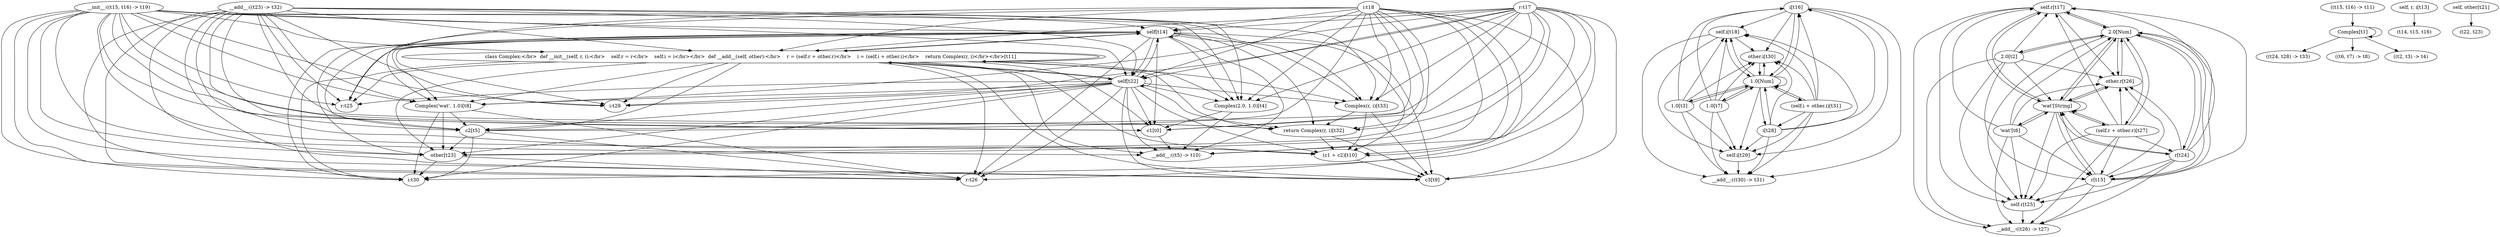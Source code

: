 digraph g {
  "self[t14]" -> "self[t14]";
  "class Complex:</br>  def __init__(self, r, i):</br>    self.r = r</br>    self.i = i</br></br>  def __add__(self, other):</br>    r = (self.r + other.r)</br>    i = (self.i + other.i)</br>    return Complex(r, i)</br></br>[t11]" -> "class Complex:</br>  def __init__(self, r, i):</br>    self.r = r</br>    self.i = i</br></br>  def __add__(self, other):</br>    r = (self.r + other.r)</br>    i = (self.i + other.i)</br>    return Complex(r, i)</br></br>[t11]";
  "i[t16]" -> "self.i[t18]";
  "(c1 + c2)[t10]" -> "c3[t9]";
  "Complex(2.0, 1.0)[t4]" -> "c1[t0]";
  "class Complex:</br>  def __init__(self, r, i):</br>    self.r = r</br>    self.i = i</br></br>  def __add__(self, other):</br>    r = (self.r + other.r)</br>    i = (self.i + other.i)</br>    return Complex(r, i)</br></br>[t11]" -> "self[t14]";
  "self[t14]" -> "Complex('wat', 1.0)[t8]";
  "Complex(r, i)[t33]" -> "return Complex(r, i)[t32]";
  "self.r[t17]" -> "self.r[t25]";
  "'wat'[t6]" -> "r[t15]";
  "self[t14]" -> "Complex(2.0, 1.0)[t4]";
  "self[t14]" -> "c2[t5]";
  "i[t28]" -> "i[t16]";
  "Complex('wat', 1.0)[t8]" -> "c2[t5]";
  "class Complex:</br>  def __init__(self, r, i):</br>    self.r = r</br>    self.i = i</br></br>  def __add__(self, other):</br>    r = (self.r + other.r)</br>    i = (self.i + other.i)</br>    return Complex(r, i)</br></br>[t11]" -> "c2[t5]";
  "class Complex:</br>  def __init__(self, r, i):</br>    self.r = r</br>    self.i = i</br></br>  def __add__(self, other):</br>    r = (self.r + other.r)</br>    i = (self.i + other.i)</br>    return Complex(r, i)</br></br>[t11]" -> "Complex(2.0, 1.0)[t4]";
  "__init__:((t15, t16) -> t19)" -> "Complex('wat', 1.0)[t8]";
  "1.0[t3]" -> "self.i[t18]";
  "self[t22]" -> "Complex(2.0, 1.0)[t4]";
  "class Complex:</br>  def __init__(self, r, i):</br>    self.r = r</br>    self.i = i</br></br>  def __add__(self, other):</br>    r = (self.r + other.r)</br>    i = (self.i + other.i)</br>    return Complex(r, i)</br></br>[t11]" -> "Complex('wat', 1.0)[t8]";
  "(self.r + other.r)[t27]" -> "r[t15]";
  "1.0[t7]" -> "self.i[t18]";
  "__init__:((t15, t16) -> t19)" -> "self[t14]";
  "1.0[t7]" -> "i[t16]";
  "__init__:((t15, t16) -> t19)" -> "c1[t0]";
  "1.0[t7]" -> "other.i[t30]";
  "1.0[t7]" -> "self.i[t29]";
  "2.0[t2]" -> "self.r[t25]";
  "__init__:((t15, t16) -> t19)" -> "Complex(2.0, 1.0)[t4]";
  "__init__:((t15, t16) -> t19)" -> "c2[t5]";
  "r[t15]" -> "self.r[t17]";
  "self[t14]" -> "class Complex:</br>  def __init__(self, r, i):</br>    self.r = r</br>    self.i = i</br></br>  def __add__(self, other):</br>    r = (self.r + other.r)</br>    i = (self.i + other.i)</br>    return Complex(r, i)</br></br>[t11]";
  "r[t24]" -> "self.r[t25]";
  "Complex(r, i)[t33]" -> "c3[t9]";
  "r[t15]" -> "2.0[Num]";
  "class Complex:</br>  def __init__(self, r, i):</br>    self.r = r</br>    self.i = i</br></br>  def __add__(self, other):</br>    r = (self.r + other.r)</br>    i = (self.i + other.i)</br>    return Complex(r, i)</br></br>[t11]" -> "Complex(r, i)[t33]";
  "class Complex:</br>  def __init__(self, r, i):</br>    self.r = r</br>    self.i = i</br></br>  def __add__(self, other):</br>    r = (self.r + other.r)</br>    i = (self.i + other.i)</br>    return Complex(r, i)</br></br>[t11]" -> "return Complex(r, i)[t32]";
  "self[t14]" -> "return Complex(r, i)[t32]";
  "self[t14]" -> "Complex(r, i)[t33]";
  "self[t22]" -> "return Complex(r, i)[t32]";
  "r[t24]" -> "self.r[t17]";
  "__init__:((t15, t16) -> t19)" -> "return Complex(r, i)[t32]";
  "'wat'[String]" -> "self.r[t17]";
  "(self.r + other.r)[t27]" -> "self.r[t17]";
  "1.0[t3]" -> "i[t16]";
  "(self.r + other.r)[t27]" -> "self.r[t25]";
  "class Complex:</br>  def __init__(self, r, i):</br>    self.r = r</br>    self.i = i</br></br>  def __add__(self, other):</br>    r = (self.r + other.r)</br>    i = (self.i + other.i)</br>    return Complex(r, i)</br></br>[t11]" -> "c1[t0]";
  "2.0[t2]" -> "__add__:((t26) -> t27)";
  "class Complex:</br>  def __init__(self, r, i):</br>    self.r = r</br>    self.i = i</br></br>  def __add__(self, other):</br>    r = (self.r + other.r)</br>    i = (self.i + other.i)</br>    return Complex(r, i)</br></br>[t11]" -> "r:t25";
  "r[t15]" -> "__add__:((t26) -> t27)";
  "'wat'[String]" -> "'wat'[String]";
  "2.0[Num]" -> "self.r[t17]";
  "(self.i + other.i)[t31]" -> "self.i[t18]";
  "__add__:((t23) -> t32)" -> "(c1 + c2)[t10]";
  "__init__:((t15, t16) -> t19)" -> "(c1 + c2)[t10]";
  "1.0[Num]" -> "i[t16]";
  "__init__:((t15, t16) -> t19)" -> "self[t22]";
  "i[t28]" -> "self.i[t18]";
  "self.r[t17]" -> "__add__:((t26) -> t27)";
  "r[t24]" -> "other.r[t26]";
  "(self.i + other.i)[t31]" -> "i[t16]";
  "(self.r + other.r)[t27]" -> "__add__:((t26) -> t27)";
  "r[t24]" -> "__add__:((t26) -> t27)";
  "self.r[t25]" -> "__add__:((t26) -> t27)";
  "(self.r + other.r)[t27]" -> "r[t24]";
  "__add__:((t23) -> t32)" -> "c3[t9]";
  "__init__:((t15, t16) -> t19)" -> "c3[t9]";
  "c2[t5]" -> "r:t26";
  "__add__:((t23) -> t32)" -> "self[t14]";
  "self[t14]" -> "r:t26";
  "Complex[t1]" -> "((t24, t28) -> t33)";
  "c2[t5]" -> "other[t23]";
  "r[t24]" -> "'wat'[String]";
  "__init__:((t15, t16) -> t19)" -> "class Complex:</br>  def __init__(self, r, i):</br>    self.r = r</br>    self.i = i</br></br>  def __add__(self, other):</br>    r = (self.r + other.r)</br>    i = (self.i + other.i)</br>    return Complex(r, i)</br></br>[t11]";
  "(self.r + other.r)[t27]" -> "2.0[Num]";
  "2.0[t2]" -> "self.r[t17]";
  "(self.r + other.r)[t27]" -> "'wat'[String]";
  "other.r[t26]" -> "2.0[Num]";
  "i[t28]" -> "other.i[t30]";
  "self[t22]" -> "Complex(r, i)[t33]";
  "'wat'[String]" -> "other.r[t26]";
  "2.0[Num]" -> "self.r[t25]";
  "self[t14]" -> "(c1 + c2)[t10]";
  "r[t15]" -> "other.r[t26]";
  "self[t22]" -> "other[t23]";
  "(self.i + other.i)[t31]" -> "other.i[t30]";
  "r[t24]" -> "2.0[Num]";
  "r[t15]" -> "self.r[t25]";
  "(self.r + other.r)[t27]" -> "other.r[t26]";
  "self[t22]" -> "(c1 + c2)[t10]";
  "1.0[Num]" -> "(self.i + other.i)[t31]";
  "'wat'[t6]" -> "self.r[t17]";
  "1.0[Num]" -> "other.i[t30]";
  "i:t18" -> "r:t25";
  "self[t14]" -> "self[t22]";
  "__add__:((t23) -> t32)" -> "return Complex(r, i)[t32]";
  "i:t18" -> "r:t26";
  "r:t17" -> "i:t30";
  "r:t17" -> "i:t29";
  "self[t22]" -> "c1[t0]";
  "i[t28]" -> "1.0[Num]";
  "self[t22]" -> "self[t22]";
  "class Complex:</br>  def __init__(self, r, i):</br>    self.r = r</br>    self.i = i</br></br>  def __add__(self, other):</br>    r = (self.r + other.r)</br>    i = (self.i + other.i)</br>    return Complex(r, i)</br></br>[t11]" -> "(c1 + c2)[t10]";
  "1.0[t3]" -> "1.0[Num]";
  "'wat'[String]" -> "'wat'[t6]";
  "__add__:((t23) -> t32)" -> "self[t22]";
  "__add__:((t23) -> t32)" -> "other[t23]";
  "__init__:((t15, t16) -> t19)" -> "r:t26";
  "'wat'[t6]" -> "other.r[t26]";
  "'wat'[String]" -> "r[t15]";
  "class Complex:</br>  def __init__(self, r, i):</br>    self.r = r</br>    self.i = i</br></br>  def __add__(self, other):</br>    r = (self.r + other.r)</br>    i = (self.i + other.i)</br>    return Complex(r, i)</br></br>[t11]" -> "self[t22]";
  "__add__:((t23) -> t32)" -> "c1[t0]";
  "Complex[t1]" -> "((t6, t7) -> t8)";
  "i[t28]" -> "self.i[t29]";
  "__add__:((t23) -> t32)" -> "Complex(2.0, 1.0)[t4]";
  "__add__:((t23) -> t32)" -> "c2[t5]";
  "r[t24]" -> "r[t15]";
  "r:t17" -> "self[t22]";
  "__add__:((t23) -> t32)" -> "Complex('wat', 1.0)[t8]";
  "'wat'[t6]" -> "self.r[t25]";
  "'wat'[String]" -> "self.r[t25]";
  "'wat'[String]" -> "r[t24]";
  "'wat'[String]" -> "(self.r + other.r)[t27]";
  "other.r[t26]" -> "'wat'[String]";
  "self.r[t17]" -> "2.0[Num]";
  "self.r[t17]" -> "'wat'[String]";
  "return Complex(r, i)[t32]" -> "c3[t9]";
  "self[t22]" -> "self[t14]";
  "self[t14]" -> "c3[t9]";
  "__add__:((t23) -> t32)" -> "class Complex:</br>  def __init__(self, r, i):</br>    self.r = r</br>    self.i = i</br></br>  def __add__(self, other):</br>    r = (self.r + other.r)</br>    i = (self.i + other.i)</br>    return Complex(r, i)</br></br>[t11]";
  "class Complex:</br>  def __init__(self, r, i):</br>    self.r = r</br>    self.i = i</br></br>  def __add__(self, other):</br>    r = (self.r + other.r)</br>    i = (self.i + other.i)</br>    return Complex(r, i)</br></br>[t11]" -> "r:t26";
  "2.0[t2]" -> "2.0[Num]";
  "__init__:((t15, t16) -> t19)" -> "__add__:((t5) -> t10)";
  "2.0[Num]" -> "r[t15]";
  "__init__:((t15, t16) -> t19)" -> "other[t23]";
  "2.0[t2]" -> "other.r[t26]";
  "self[t22]" -> "__add__:((t5) -> t10)";
  "class Complex:</br>  def __init__(self, r, i):</br>    self.r = r</br>    self.i = i</br></br>  def __add__(self, other):</br>    r = (self.r + other.r)</br>    i = (self.i + other.i)</br>    return Complex(r, i)</br></br>[t11]" -> "__add__:((t5) -> t10)";
  "return Complex(r, i)[t32]" -> "(c1 + c2)[t10]";
  "self[t14]" -> "other[t23]";
  "self[t14]" -> "__add__:((t5) -> t10)";
  "c1[t0]" -> "__add__:((t5) -> t10)";
  "Complex(2.0, 1.0)[t4]" -> "__add__:((t5) -> t10)";
  "(self.i + other.i)[t31]" -> "i[t28]";
  "i:t18" -> "__add__:((t5) -> t10)";
  "2.0[Num]" -> "'wat'[String]";
  "1.0[Num]" -> "1.0[Num]";
  "Complex(r, i)[t33]" -> "(c1 + c2)[t10]";
  "self[t22]" -> "class Complex:</br>  def __init__(self, r, i):</br>    self.r = r</br>    self.i = i</br></br>  def __add__(self, other):</br>    r = (self.r + other.r)</br>    i = (self.i + other.i)</br>    return Complex(r, i)</br></br>[t11]";
  "__add__:((t23) -> t32)" -> "r:t26";
  "self.i[t18]" -> "other.i[t30]";
  "1.0[t7]" -> "1.0[Num]";
  "i[t16]" -> "1.0[Num]";
  "self[t22]" -> "c2[t5]";
  "r:t17" -> "return Complex(r, i)[t32]";
  "r:t17" -> "Complex(r, i)[t33]";
  "__add__:((t23) -> t32)" -> "i:t30";
  "1.0[t7]" -> "__add__:((t30) -> t31)";
  "__add__:((t23) -> t32)" -> "i:t29";
  "(self.i + other.i)[t31]" -> "self.i[t29]";
  "2.0[t2]" -> "'wat'[String]";
  "class Complex:</br>  def __init__(self, r, i):</br>    self.r = r</br>    self.i = i</br></br>  def __add__(self, other):</br>    r = (self.r + other.r)</br>    i = (self.i + other.i)</br>    return Complex(r, i)</br></br>[t11]" -> "other[t23]";
  "self.r[t17]" -> "other.r[t26]";
  "i[t16]" -> "__add__:((t30) -> t31)";
  "self.i[t18]" -> "__add__:((t30) -> t31)";
  "__init__:((t15, t16) -> t19)" -> "Complex(r, i)[t33]";
  "Complex[t1]" -> "((t2, t3) -> t4)";
  "i:t18" -> "c3[t9]";
  "self.i[t29]" -> "__add__:((t30) -> t31)";
  "i[t28]" -> "__add__:((t30) -> t31)";
  "(self.i + other.i)[t31]" -> "__add__:((t30) -> t31)";
  "1.0[Num]" -> "self.i[t18]";
  "r:t17" -> "c1[t0]";
  "self, r, i[t13]" -> "(t14, t15, t16)";
  "self[t14]" -> "r:t25";
  "r:t17" -> "Complex(2.0, 1.0)[t4]";
  "r:t17" -> "c2[t5]";
  "2.0[Num]" -> "(self.r + other.r)[t27]";
  "r:t17" -> "class Complex:</br>  def __init__(self, r, i):</br>    self.r = r</br>    self.i = i</br></br>  def __add__(self, other):</br>    r = (self.r + other.r)</br>    i = (self.i + other.i)</br>    return Complex(r, i)</br></br>[t11]";
  "r:t17" -> "Complex('wat', 1.0)[t8]";
  "2.0[Num]" -> "r[t24]";
  "r:t17" -> "self[t14]";
  "other.i[t30]" -> "1.0[Num]";
  "1.0[Num]" -> "self.i[t29]";
  "1.0[Num]" -> "i[t28]";
  "1.0[Num]" -> "1.0[t3]";
  "2.0[Num]" -> "2.0[t2]";
  "__init__:((t15, t16) -> t19)" -> "r:t25";
  "__add__:((t23) -> t32)" -> "Complex(r, i)[t33]";
  "1.0[Num]" -> "1.0[t7]";
  "r:t17" -> "other[t23]";
  "r:t17" -> "(c1 + c2)[t10]";
  "Complex[t1]" -> "Complex[t1]";
  "self[t22]" -> "r:t25";
  "other[t23]" -> "r:t26";
  "self[t22]" -> "r:t26";
  "'wat'[t6]" -> "__add__:((t26) -> t27)";
  "1.0[t3]" -> "self.i[t29]";
  "2.0[t2]" -> "r[t15]";
  "1.0[t3]" -> "__add__:((t30) -> t31)";
  "i:t18" -> "other[t23]";
  "self, other[t21]" -> "(t22, t23)";
  "1.0[t3]" -> "other.i[t30]";
  "r:t17" -> "__add__:((t5) -> t10)";
  "((t15, t16) -> t11)" -> "Complex[t1]";
  "i[t16]" -> "other.i[t30]";
  "i:t18" -> "(c1 + c2)[t10]";
  "r[t15]" -> "'wat'[String]";
  "Complex('wat', 1.0)[t8]" -> "other[t23]";
  "self[t14]" -> "c1[t0]";
  "(self.i + other.i)[t31]" -> "1.0[Num]";
  "self[t22]" -> "Complex('wat', 1.0)[t8]";
  "Complex('wat', 1.0)[t8]" -> "i:t30";
  "i[t16]" -> "self.i[t29]";
  "class Complex:</br>  def __init__(self, r, i):</br>    self.r = r</br>    self.i = i</br></br>  def __add__(self, other):</br>    r = (self.r + other.r)</br>    i = (self.i + other.i)</br>    return Complex(r, i)</br></br>[t11]" -> "c3[t9]";
  "self[t22]" -> "c3[t9]";
  "self.i[t18]" -> "self.i[t29]";
  "r:t17" -> "c3[t9]";
  "'wat'[t6]" -> "'wat'[String]";
  "'wat'[String]" -> "2.0[Num]";
  "__add__:((t23) -> t32)" -> "r:t25";
  "i:t18" -> "return Complex(r, i)[t32]";
  "i:t18" -> "Complex(r, i)[t33]";
  "self[t22]" -> "i:t30";
  "other[t23]" -> "i:t30";
  "self[t22]" -> "i:t29";
  "self.i[t18]" -> "1.0[Num]";
  "i:t18" -> "self[t22]";
  "__init__:((t15, t16) -> t19)" -> "i:t29";
  "__init__:((t15, t16) -> t19)" -> "i:t30";
  "2.0[Num]" -> "other.r[t26]";
  "'wat'[t6]" -> "2.0[Num]";
  "i:t18" -> "class Complex:</br>  def __init__(self, r, i):</br>    self.r = r</br>    self.i = i</br></br>  def __add__(self, other):</br>    r = (self.r + other.r)</br>    i = (self.i + other.i)</br>    return Complex(r, i)</br></br>[t11]";
  "i:t18" -> "Complex('wat', 1.0)[t8]";
  "c2[t5]" -> "i:t30";
  "i:t18" -> "self[t14]";
  "class Complex:</br>  def __init__(self, r, i):</br>    self.r = r</br>    self.i = i</br></br>  def __add__(self, other):</br>    r = (self.r + other.r)</br>    i = (self.i + other.i)</br>    return Complex(r, i)</br></br>[t11]" -> "i:t29";
  "Complex('wat', 1.0)[t8]" -> "r:t26";
  "self[t14]" -> "i:t30";
  "i:t18" -> "c1[t0]";
  "self[t14]" -> "i:t29";
  "class Complex:</br>  def __init__(self, r, i):</br>    self.r = r</br>    self.i = i</br></br>  def __add__(self, other):</br>    r = (self.r + other.r)</br>    i = (self.i + other.i)</br>    return Complex(r, i)</br></br>[t11]" -> "i:t30";
  "i:t18" -> "Complex(2.0, 1.0)[t4]";
  "i:t18" -> "c2[t5]";
}